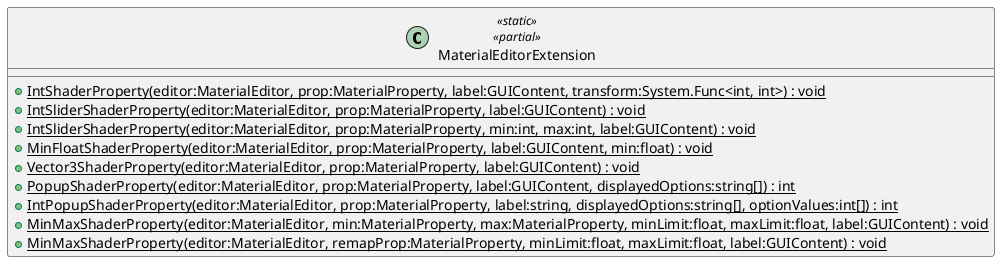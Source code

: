 @startuml
class MaterialEditorExtension <<static>> <<partial>> {
}
class MaterialEditorExtension <<static>> <<partial>> {
    + {static} IntShaderProperty(editor:MaterialEditor, prop:MaterialProperty, label:GUIContent, transform:System.Func<int, int>) : void
    + {static} IntSliderShaderProperty(editor:MaterialEditor, prop:MaterialProperty, label:GUIContent) : void
    + {static} IntSliderShaderProperty(editor:MaterialEditor, prop:MaterialProperty, min:int, max:int, label:GUIContent) : void
    + {static} MinFloatShaderProperty(editor:MaterialEditor, prop:MaterialProperty, label:GUIContent, min:float) : void
    + {static} Vector3ShaderProperty(editor:MaterialEditor, prop:MaterialProperty, label:GUIContent) : void
    + {static} PopupShaderProperty(editor:MaterialEditor, prop:MaterialProperty, label:GUIContent, displayedOptions:string[]) : int
    + {static} IntPopupShaderProperty(editor:MaterialEditor, prop:MaterialProperty, label:string, displayedOptions:string[], optionValues:int[]) : int
    + {static} MinMaxShaderProperty(editor:MaterialEditor, min:MaterialProperty, max:MaterialProperty, minLimit:float, maxLimit:float, label:GUIContent) : void
    + {static} MinMaxShaderProperty(editor:MaterialEditor, remapProp:MaterialProperty, minLimit:float, maxLimit:float, label:GUIContent) : void
}
@enduml
